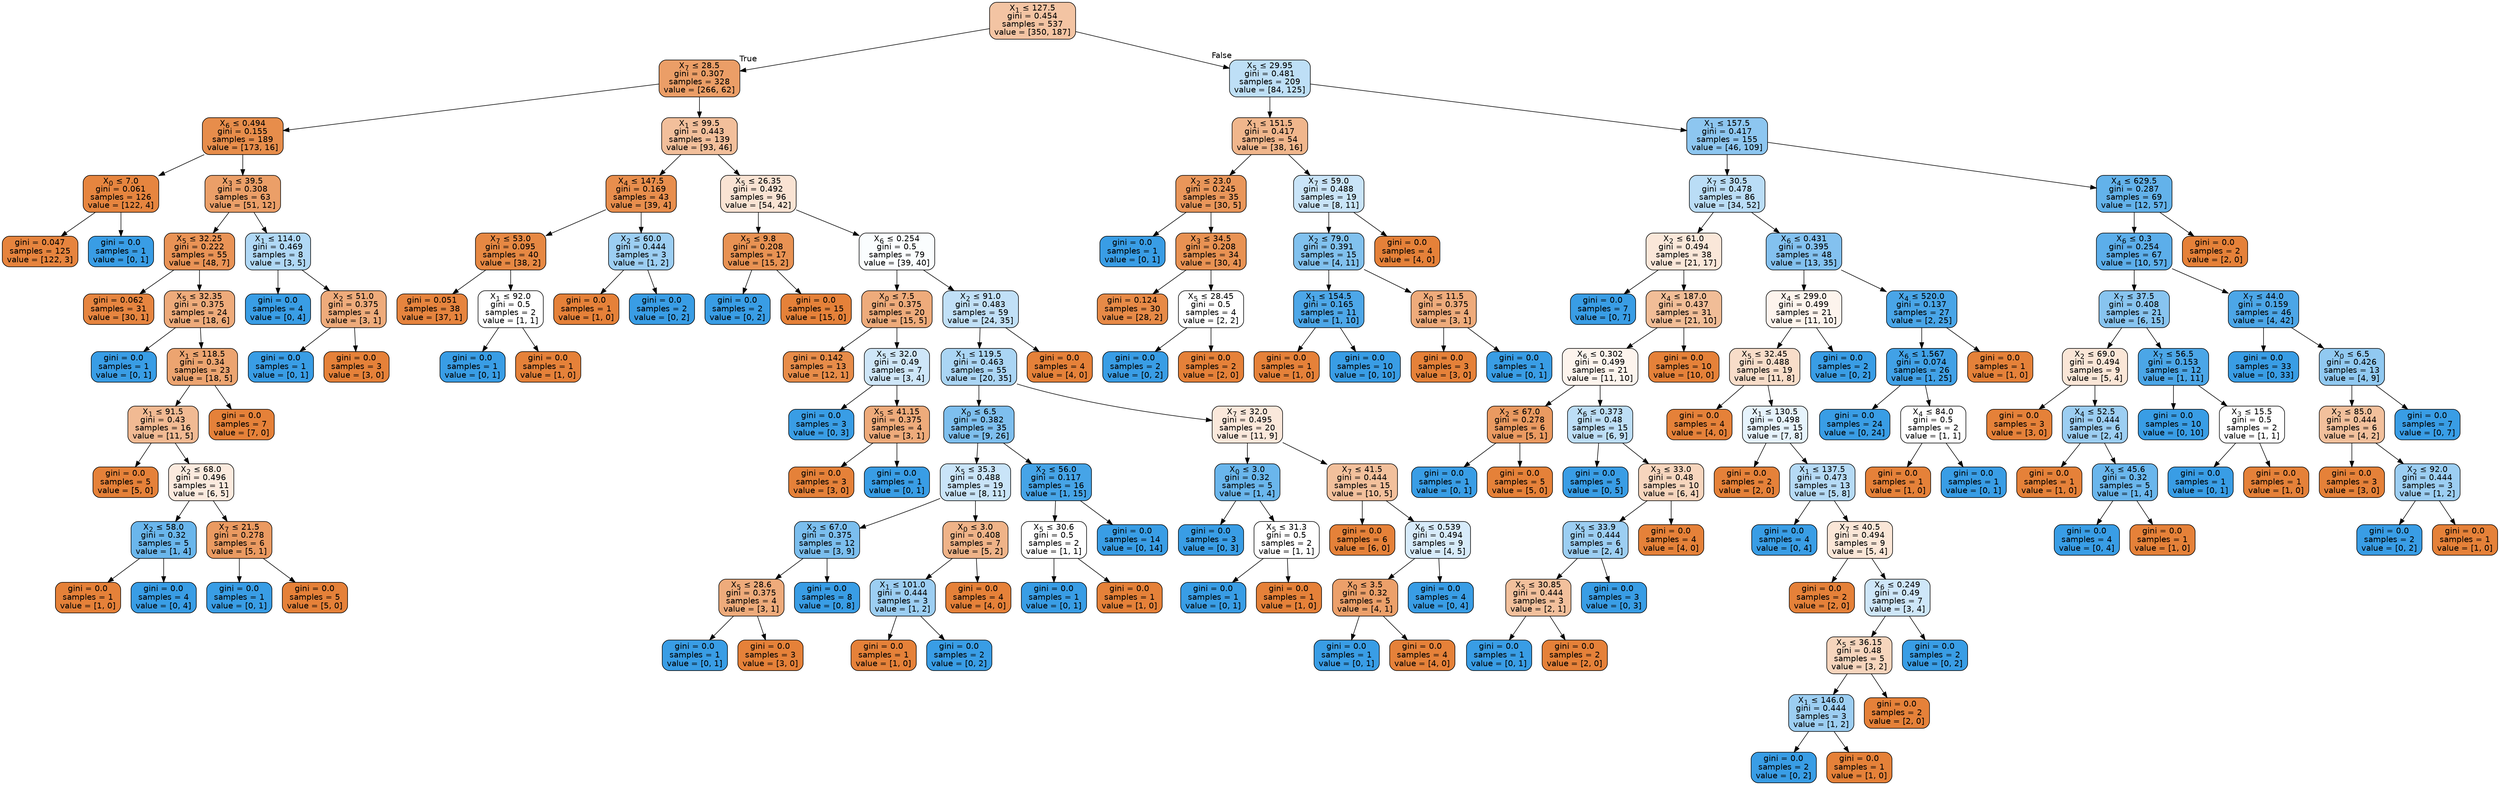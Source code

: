 digraph Tree {
node [shape=box, style="filled, rounded", color="black", fontname=helvetica] ;
edge [fontname=helvetica] ;
0 [label=<X<SUB>1</SUB> &le; 127.5<br/>gini = 0.454<br/>samples = 537<br/>value = [350, 187]>, fillcolor="#f3c4a3"] ;
1 [label=<X<SUB>7</SUB> &le; 28.5<br/>gini = 0.307<br/>samples = 328<br/>value = [266, 62]>, fillcolor="#eb9e67"] ;
0 -> 1 [labeldistance=2.5, labelangle=45, headlabel="True"] ;
2 [label=<X<SUB>6</SUB> &le; 0.494<br/>gini = 0.155<br/>samples = 189<br/>value = [173, 16]>, fillcolor="#e78d4b"] ;
1 -> 2 ;
3 [label=<X<SUB>0</SUB> &le; 7.0<br/>gini = 0.061<br/>samples = 126<br/>value = [122, 4]>, fillcolor="#e6853f"] ;
2 -> 3 ;
4 [label=<gini = 0.047<br/>samples = 125<br/>value = [122, 3]>, fillcolor="#e6843e"] ;
3 -> 4 ;
5 [label=<gini = 0.0<br/>samples = 1<br/>value = [0, 1]>, fillcolor="#399de5"] ;
3 -> 5 ;
6 [label=<X<SUB>3</SUB> &le; 39.5<br/>gini = 0.308<br/>samples = 63<br/>value = [51, 12]>, fillcolor="#eb9f68"] ;
2 -> 6 ;
7 [label=<X<SUB>5</SUB> &le; 32.25<br/>gini = 0.222<br/>samples = 55<br/>value = [48, 7]>, fillcolor="#e99356"] ;
6 -> 7 ;
8 [label=<gini = 0.062<br/>samples = 31<br/>value = [30, 1]>, fillcolor="#e68540"] ;
7 -> 8 ;
9 [label=<X<SUB>5</SUB> &le; 32.35<br/>gini = 0.375<br/>samples = 24<br/>value = [18, 6]>, fillcolor="#eeab7b"] ;
7 -> 9 ;
10 [label=<gini = 0.0<br/>samples = 1<br/>value = [0, 1]>, fillcolor="#399de5"] ;
9 -> 10 ;
11 [label=<X<SUB>1</SUB> &le; 118.5<br/>gini = 0.34<br/>samples = 23<br/>value = [18, 5]>, fillcolor="#eca470"] ;
9 -> 11 ;
12 [label=<X<SUB>1</SUB> &le; 91.5<br/>gini = 0.43<br/>samples = 16<br/>value = [11, 5]>, fillcolor="#f1ba93"] ;
11 -> 12 ;
13 [label=<gini = 0.0<br/>samples = 5<br/>value = [5, 0]>, fillcolor="#e58139"] ;
12 -> 13 ;
14 [label=<X<SUB>2</SUB> &le; 68.0<br/>gini = 0.496<br/>samples = 11<br/>value = [6, 5]>, fillcolor="#fbeade"] ;
12 -> 14 ;
15 [label=<X<SUB>2</SUB> &le; 58.0<br/>gini = 0.32<br/>samples = 5<br/>value = [1, 4]>, fillcolor="#6ab6ec"] ;
14 -> 15 ;
16 [label=<gini = 0.0<br/>samples = 1<br/>value = [1, 0]>, fillcolor="#e58139"] ;
15 -> 16 ;
17 [label=<gini = 0.0<br/>samples = 4<br/>value = [0, 4]>, fillcolor="#399de5"] ;
15 -> 17 ;
18 [label=<X<SUB>7</SUB> &le; 21.5<br/>gini = 0.278<br/>samples = 6<br/>value = [5, 1]>, fillcolor="#ea9a61"] ;
14 -> 18 ;
19 [label=<gini = 0.0<br/>samples = 1<br/>value = [0, 1]>, fillcolor="#399de5"] ;
18 -> 19 ;
20 [label=<gini = 0.0<br/>samples = 5<br/>value = [5, 0]>, fillcolor="#e58139"] ;
18 -> 20 ;
21 [label=<gini = 0.0<br/>samples = 7<br/>value = [7, 0]>, fillcolor="#e58139"] ;
11 -> 21 ;
22 [label=<X<SUB>1</SUB> &le; 114.0<br/>gini = 0.469<br/>samples = 8<br/>value = [3, 5]>, fillcolor="#b0d8f5"] ;
6 -> 22 ;
23 [label=<gini = 0.0<br/>samples = 4<br/>value = [0, 4]>, fillcolor="#399de5"] ;
22 -> 23 ;
24 [label=<X<SUB>2</SUB> &le; 51.0<br/>gini = 0.375<br/>samples = 4<br/>value = [3, 1]>, fillcolor="#eeab7b"] ;
22 -> 24 ;
25 [label=<gini = 0.0<br/>samples = 1<br/>value = [0, 1]>, fillcolor="#399de5"] ;
24 -> 25 ;
26 [label=<gini = 0.0<br/>samples = 3<br/>value = [3, 0]>, fillcolor="#e58139"] ;
24 -> 26 ;
27 [label=<X<SUB>1</SUB> &le; 99.5<br/>gini = 0.443<br/>samples = 139<br/>value = [93, 46]>, fillcolor="#f2bf9b"] ;
1 -> 27 ;
28 [label=<X<SUB>4</SUB> &le; 147.5<br/>gini = 0.169<br/>samples = 43<br/>value = [39, 4]>, fillcolor="#e88e4d"] ;
27 -> 28 ;
29 [label=<X<SUB>7</SUB> &le; 53.0<br/>gini = 0.095<br/>samples = 40<br/>value = [38, 2]>, fillcolor="#e68843"] ;
28 -> 29 ;
30 [label=<gini = 0.051<br/>samples = 38<br/>value = [37, 1]>, fillcolor="#e6843e"] ;
29 -> 30 ;
31 [label=<X<SUB>1</SUB> &le; 92.0<br/>gini = 0.5<br/>samples = 2<br/>value = [1, 1]>, fillcolor="#ffffff"] ;
29 -> 31 ;
32 [label=<gini = 0.0<br/>samples = 1<br/>value = [0, 1]>, fillcolor="#399de5"] ;
31 -> 32 ;
33 [label=<gini = 0.0<br/>samples = 1<br/>value = [1, 0]>, fillcolor="#e58139"] ;
31 -> 33 ;
34 [label=<X<SUB>2</SUB> &le; 60.0<br/>gini = 0.444<br/>samples = 3<br/>value = [1, 2]>, fillcolor="#9ccef2"] ;
28 -> 34 ;
35 [label=<gini = 0.0<br/>samples = 1<br/>value = [1, 0]>, fillcolor="#e58139"] ;
34 -> 35 ;
36 [label=<gini = 0.0<br/>samples = 2<br/>value = [0, 2]>, fillcolor="#399de5"] ;
34 -> 36 ;
37 [label=<X<SUB>5</SUB> &le; 26.35<br/>gini = 0.492<br/>samples = 96<br/>value = [54, 42]>, fillcolor="#f9e3d3"] ;
27 -> 37 ;
38 [label=<X<SUB>5</SUB> &le; 9.8<br/>gini = 0.208<br/>samples = 17<br/>value = [15, 2]>, fillcolor="#e89253"] ;
37 -> 38 ;
39 [label=<gini = 0.0<br/>samples = 2<br/>value = [0, 2]>, fillcolor="#399de5"] ;
38 -> 39 ;
40 [label=<gini = 0.0<br/>samples = 15<br/>value = [15, 0]>, fillcolor="#e58139"] ;
38 -> 40 ;
41 [label=<X<SUB>6</SUB> &le; 0.254<br/>gini = 0.5<br/>samples = 79<br/>value = [39, 40]>, fillcolor="#fafdfe"] ;
37 -> 41 ;
42 [label=<X<SUB>0</SUB> &le; 7.5<br/>gini = 0.375<br/>samples = 20<br/>value = [15, 5]>, fillcolor="#eeab7b"] ;
41 -> 42 ;
43 [label=<gini = 0.142<br/>samples = 13<br/>value = [12, 1]>, fillcolor="#e78c49"] ;
42 -> 43 ;
44 [label=<X<SUB>5</SUB> &le; 32.0<br/>gini = 0.49<br/>samples = 7<br/>value = [3, 4]>, fillcolor="#cee6f8"] ;
42 -> 44 ;
45 [label=<gini = 0.0<br/>samples = 3<br/>value = [0, 3]>, fillcolor="#399de5"] ;
44 -> 45 ;
46 [label=<X<SUB>5</SUB> &le; 41.15<br/>gini = 0.375<br/>samples = 4<br/>value = [3, 1]>, fillcolor="#eeab7b"] ;
44 -> 46 ;
47 [label=<gini = 0.0<br/>samples = 3<br/>value = [3, 0]>, fillcolor="#e58139"] ;
46 -> 47 ;
48 [label=<gini = 0.0<br/>samples = 1<br/>value = [0, 1]>, fillcolor="#399de5"] ;
46 -> 48 ;
49 [label=<X<SUB>2</SUB> &le; 91.0<br/>gini = 0.483<br/>samples = 59<br/>value = [24, 35]>, fillcolor="#c1e0f7"] ;
41 -> 49 ;
50 [label=<X<SUB>1</SUB> &le; 119.5<br/>gini = 0.463<br/>samples = 55<br/>value = [20, 35]>, fillcolor="#aad5f4"] ;
49 -> 50 ;
51 [label=<X<SUB>0</SUB> &le; 6.5<br/>gini = 0.382<br/>samples = 35<br/>value = [9, 26]>, fillcolor="#7ebfee"] ;
50 -> 51 ;
52 [label=<X<SUB>5</SUB> &le; 35.3<br/>gini = 0.488<br/>samples = 19<br/>value = [8, 11]>, fillcolor="#c9e4f8"] ;
51 -> 52 ;
53 [label=<X<SUB>2</SUB> &le; 67.0<br/>gini = 0.375<br/>samples = 12<br/>value = [3, 9]>, fillcolor="#7bbeee"] ;
52 -> 53 ;
54 [label=<X<SUB>5</SUB> &le; 28.6<br/>gini = 0.375<br/>samples = 4<br/>value = [3, 1]>, fillcolor="#eeab7b"] ;
53 -> 54 ;
55 [label=<gini = 0.0<br/>samples = 1<br/>value = [0, 1]>, fillcolor="#399de5"] ;
54 -> 55 ;
56 [label=<gini = 0.0<br/>samples = 3<br/>value = [3, 0]>, fillcolor="#e58139"] ;
54 -> 56 ;
57 [label=<gini = 0.0<br/>samples = 8<br/>value = [0, 8]>, fillcolor="#399de5"] ;
53 -> 57 ;
58 [label=<X<SUB>0</SUB> &le; 3.0<br/>gini = 0.408<br/>samples = 7<br/>value = [5, 2]>, fillcolor="#efb388"] ;
52 -> 58 ;
59 [label=<X<SUB>1</SUB> &le; 101.0<br/>gini = 0.444<br/>samples = 3<br/>value = [1, 2]>, fillcolor="#9ccef2"] ;
58 -> 59 ;
60 [label=<gini = 0.0<br/>samples = 1<br/>value = [1, 0]>, fillcolor="#e58139"] ;
59 -> 60 ;
61 [label=<gini = 0.0<br/>samples = 2<br/>value = [0, 2]>, fillcolor="#399de5"] ;
59 -> 61 ;
62 [label=<gini = 0.0<br/>samples = 4<br/>value = [4, 0]>, fillcolor="#e58139"] ;
58 -> 62 ;
63 [label=<X<SUB>2</SUB> &le; 56.0<br/>gini = 0.117<br/>samples = 16<br/>value = [1, 15]>, fillcolor="#46a4e7"] ;
51 -> 63 ;
64 [label=<X<SUB>5</SUB> &le; 30.6<br/>gini = 0.5<br/>samples = 2<br/>value = [1, 1]>, fillcolor="#ffffff"] ;
63 -> 64 ;
65 [label=<gini = 0.0<br/>samples = 1<br/>value = [0, 1]>, fillcolor="#399de5"] ;
64 -> 65 ;
66 [label=<gini = 0.0<br/>samples = 1<br/>value = [1, 0]>, fillcolor="#e58139"] ;
64 -> 66 ;
67 [label=<gini = 0.0<br/>samples = 14<br/>value = [0, 14]>, fillcolor="#399de5"] ;
63 -> 67 ;
68 [label=<X<SUB>7</SUB> &le; 32.0<br/>gini = 0.495<br/>samples = 20<br/>value = [11, 9]>, fillcolor="#fae8db"] ;
50 -> 68 ;
69 [label=<X<SUB>0</SUB> &le; 3.0<br/>gini = 0.32<br/>samples = 5<br/>value = [1, 4]>, fillcolor="#6ab6ec"] ;
68 -> 69 ;
70 [label=<gini = 0.0<br/>samples = 3<br/>value = [0, 3]>, fillcolor="#399de5"] ;
69 -> 70 ;
71 [label=<X<SUB>5</SUB> &le; 31.3<br/>gini = 0.5<br/>samples = 2<br/>value = [1, 1]>, fillcolor="#ffffff"] ;
69 -> 71 ;
72 [label=<gini = 0.0<br/>samples = 1<br/>value = [0, 1]>, fillcolor="#399de5"] ;
71 -> 72 ;
73 [label=<gini = 0.0<br/>samples = 1<br/>value = [1, 0]>, fillcolor="#e58139"] ;
71 -> 73 ;
74 [label=<X<SUB>7</SUB> &le; 41.5<br/>gini = 0.444<br/>samples = 15<br/>value = [10, 5]>, fillcolor="#f2c09c"] ;
68 -> 74 ;
75 [label=<gini = 0.0<br/>samples = 6<br/>value = [6, 0]>, fillcolor="#e58139"] ;
74 -> 75 ;
76 [label=<X<SUB>6</SUB> &le; 0.539<br/>gini = 0.494<br/>samples = 9<br/>value = [4, 5]>, fillcolor="#d7ebfa"] ;
74 -> 76 ;
77 [label=<X<SUB>0</SUB> &le; 3.5<br/>gini = 0.32<br/>samples = 5<br/>value = [4, 1]>, fillcolor="#eca06a"] ;
76 -> 77 ;
78 [label=<gini = 0.0<br/>samples = 1<br/>value = [0, 1]>, fillcolor="#399de5"] ;
77 -> 78 ;
79 [label=<gini = 0.0<br/>samples = 4<br/>value = [4, 0]>, fillcolor="#e58139"] ;
77 -> 79 ;
80 [label=<gini = 0.0<br/>samples = 4<br/>value = [0, 4]>, fillcolor="#399de5"] ;
76 -> 80 ;
81 [label=<gini = 0.0<br/>samples = 4<br/>value = [4, 0]>, fillcolor="#e58139"] ;
49 -> 81 ;
82 [label=<X<SUB>5</SUB> &le; 29.95<br/>gini = 0.481<br/>samples = 209<br/>value = [84, 125]>, fillcolor="#bedff6"] ;
0 -> 82 [labeldistance=2.5, labelangle=-45, headlabel="False"] ;
83 [label=<X<SUB>1</SUB> &le; 151.5<br/>gini = 0.417<br/>samples = 54<br/>value = [38, 16]>, fillcolor="#f0b68c"] ;
82 -> 83 ;
84 [label=<X<SUB>2</SUB> &le; 23.0<br/>gini = 0.245<br/>samples = 35<br/>value = [30, 5]>, fillcolor="#e9965a"] ;
83 -> 84 ;
85 [label=<gini = 0.0<br/>samples = 1<br/>value = [0, 1]>, fillcolor="#399de5"] ;
84 -> 85 ;
86 [label=<X<SUB>3</SUB> &le; 34.5<br/>gini = 0.208<br/>samples = 34<br/>value = [30, 4]>, fillcolor="#e89253"] ;
84 -> 86 ;
87 [label=<gini = 0.124<br/>samples = 30<br/>value = [28, 2]>, fillcolor="#e78a47"] ;
86 -> 87 ;
88 [label=<X<SUB>5</SUB> &le; 28.45<br/>gini = 0.5<br/>samples = 4<br/>value = [2, 2]>, fillcolor="#ffffff"] ;
86 -> 88 ;
89 [label=<gini = 0.0<br/>samples = 2<br/>value = [0, 2]>, fillcolor="#399de5"] ;
88 -> 89 ;
90 [label=<gini = 0.0<br/>samples = 2<br/>value = [2, 0]>, fillcolor="#e58139"] ;
88 -> 90 ;
91 [label=<X<SUB>7</SUB> &le; 59.0<br/>gini = 0.488<br/>samples = 19<br/>value = [8, 11]>, fillcolor="#c9e4f8"] ;
83 -> 91 ;
92 [label=<X<SUB>2</SUB> &le; 79.0<br/>gini = 0.391<br/>samples = 15<br/>value = [4, 11]>, fillcolor="#81c1ee"] ;
91 -> 92 ;
93 [label=<X<SUB>1</SUB> &le; 154.5<br/>gini = 0.165<br/>samples = 11<br/>value = [1, 10]>, fillcolor="#4da7e8"] ;
92 -> 93 ;
94 [label=<gini = 0.0<br/>samples = 1<br/>value = [1, 0]>, fillcolor="#e58139"] ;
93 -> 94 ;
95 [label=<gini = 0.0<br/>samples = 10<br/>value = [0, 10]>, fillcolor="#399de5"] ;
93 -> 95 ;
96 [label=<X<SUB>0</SUB> &le; 11.5<br/>gini = 0.375<br/>samples = 4<br/>value = [3, 1]>, fillcolor="#eeab7b"] ;
92 -> 96 ;
97 [label=<gini = 0.0<br/>samples = 3<br/>value = [3, 0]>, fillcolor="#e58139"] ;
96 -> 97 ;
98 [label=<gini = 0.0<br/>samples = 1<br/>value = [0, 1]>, fillcolor="#399de5"] ;
96 -> 98 ;
99 [label=<gini = 0.0<br/>samples = 4<br/>value = [4, 0]>, fillcolor="#e58139"] ;
91 -> 99 ;
100 [label=<X<SUB>1</SUB> &le; 157.5<br/>gini = 0.417<br/>samples = 155<br/>value = [46, 109]>, fillcolor="#8dc6f0"] ;
82 -> 100 ;
101 [label=<X<SUB>7</SUB> &le; 30.5<br/>gini = 0.478<br/>samples = 86<br/>value = [34, 52]>, fillcolor="#baddf6"] ;
100 -> 101 ;
102 [label=<X<SUB>2</SUB> &le; 61.0<br/>gini = 0.494<br/>samples = 38<br/>value = [21, 17]>, fillcolor="#fae7d9"] ;
101 -> 102 ;
103 [label=<gini = 0.0<br/>samples = 7<br/>value = [0, 7]>, fillcolor="#399de5"] ;
102 -> 103 ;
104 [label=<X<SUB>4</SUB> &le; 187.0<br/>gini = 0.437<br/>samples = 31<br/>value = [21, 10]>, fillcolor="#f1bd97"] ;
102 -> 104 ;
105 [label=<X<SUB>6</SUB> &le; 0.302<br/>gini = 0.499<br/>samples = 21<br/>value = [11, 10]>, fillcolor="#fdf4ed"] ;
104 -> 105 ;
106 [label=<X<SUB>2</SUB> &le; 67.0<br/>gini = 0.278<br/>samples = 6<br/>value = [5, 1]>, fillcolor="#ea9a61"] ;
105 -> 106 ;
107 [label=<gini = 0.0<br/>samples = 1<br/>value = [0, 1]>, fillcolor="#399de5"] ;
106 -> 107 ;
108 [label=<gini = 0.0<br/>samples = 5<br/>value = [5, 0]>, fillcolor="#e58139"] ;
106 -> 108 ;
109 [label=<X<SUB>6</SUB> &le; 0.373<br/>gini = 0.48<br/>samples = 15<br/>value = [6, 9]>, fillcolor="#bddef6"] ;
105 -> 109 ;
110 [label=<gini = 0.0<br/>samples = 5<br/>value = [0, 5]>, fillcolor="#399de5"] ;
109 -> 110 ;
111 [label=<X<SUB>3</SUB> &le; 33.0<br/>gini = 0.48<br/>samples = 10<br/>value = [6, 4]>, fillcolor="#f6d5bd"] ;
109 -> 111 ;
112 [label=<X<SUB>5</SUB> &le; 33.9<br/>gini = 0.444<br/>samples = 6<br/>value = [2, 4]>, fillcolor="#9ccef2"] ;
111 -> 112 ;
113 [label=<X<SUB>5</SUB> &le; 30.85<br/>gini = 0.444<br/>samples = 3<br/>value = [2, 1]>, fillcolor="#f2c09c"] ;
112 -> 113 ;
114 [label=<gini = 0.0<br/>samples = 1<br/>value = [0, 1]>, fillcolor="#399de5"] ;
113 -> 114 ;
115 [label=<gini = 0.0<br/>samples = 2<br/>value = [2, 0]>, fillcolor="#e58139"] ;
113 -> 115 ;
116 [label=<gini = 0.0<br/>samples = 3<br/>value = [0, 3]>, fillcolor="#399de5"] ;
112 -> 116 ;
117 [label=<gini = 0.0<br/>samples = 4<br/>value = [4, 0]>, fillcolor="#e58139"] ;
111 -> 117 ;
118 [label=<gini = 0.0<br/>samples = 10<br/>value = [10, 0]>, fillcolor="#e58139"] ;
104 -> 118 ;
119 [label=<X<SUB>6</SUB> &le; 0.431<br/>gini = 0.395<br/>samples = 48<br/>value = [13, 35]>, fillcolor="#83c1ef"] ;
101 -> 119 ;
120 [label=<X<SUB>4</SUB> &le; 299.0<br/>gini = 0.499<br/>samples = 21<br/>value = [11, 10]>, fillcolor="#fdf4ed"] ;
119 -> 120 ;
121 [label=<X<SUB>5</SUB> &le; 32.45<br/>gini = 0.488<br/>samples = 19<br/>value = [11, 8]>, fillcolor="#f8ddc9"] ;
120 -> 121 ;
122 [label=<gini = 0.0<br/>samples = 4<br/>value = [4, 0]>, fillcolor="#e58139"] ;
121 -> 122 ;
123 [label=<X<SUB>1</SUB> &le; 130.5<br/>gini = 0.498<br/>samples = 15<br/>value = [7, 8]>, fillcolor="#e6f3fc"] ;
121 -> 123 ;
124 [label=<gini = 0.0<br/>samples = 2<br/>value = [2, 0]>, fillcolor="#e58139"] ;
123 -> 124 ;
125 [label=<X<SUB>1</SUB> &le; 137.5<br/>gini = 0.473<br/>samples = 13<br/>value = [5, 8]>, fillcolor="#b5daf5"] ;
123 -> 125 ;
126 [label=<gini = 0.0<br/>samples = 4<br/>value = [0, 4]>, fillcolor="#399de5"] ;
125 -> 126 ;
127 [label=<X<SUB>7</SUB> &le; 40.5<br/>gini = 0.494<br/>samples = 9<br/>value = [5, 4]>, fillcolor="#fae6d7"] ;
125 -> 127 ;
128 [label=<gini = 0.0<br/>samples = 2<br/>value = [2, 0]>, fillcolor="#e58139"] ;
127 -> 128 ;
129 [label=<X<SUB>6</SUB> &le; 0.249<br/>gini = 0.49<br/>samples = 7<br/>value = [3, 4]>, fillcolor="#cee6f8"] ;
127 -> 129 ;
130 [label=<X<SUB>5</SUB> &le; 36.15<br/>gini = 0.48<br/>samples = 5<br/>value = [3, 2]>, fillcolor="#f6d5bd"] ;
129 -> 130 ;
131 [label=<X<SUB>1</SUB> &le; 146.0<br/>gini = 0.444<br/>samples = 3<br/>value = [1, 2]>, fillcolor="#9ccef2"] ;
130 -> 131 ;
132 [label=<gini = 0.0<br/>samples = 2<br/>value = [0, 2]>, fillcolor="#399de5"] ;
131 -> 132 ;
133 [label=<gini = 0.0<br/>samples = 1<br/>value = [1, 0]>, fillcolor="#e58139"] ;
131 -> 133 ;
134 [label=<gini = 0.0<br/>samples = 2<br/>value = [2, 0]>, fillcolor="#e58139"] ;
130 -> 134 ;
135 [label=<gini = 0.0<br/>samples = 2<br/>value = [0, 2]>, fillcolor="#399de5"] ;
129 -> 135 ;
136 [label=<gini = 0.0<br/>samples = 2<br/>value = [0, 2]>, fillcolor="#399de5"] ;
120 -> 136 ;
137 [label=<X<SUB>4</SUB> &le; 520.0<br/>gini = 0.137<br/>samples = 27<br/>value = [2, 25]>, fillcolor="#49a5e7"] ;
119 -> 137 ;
138 [label=<X<SUB>6</SUB> &le; 1.567<br/>gini = 0.074<br/>samples = 26<br/>value = [1, 25]>, fillcolor="#41a1e6"] ;
137 -> 138 ;
139 [label=<gini = 0.0<br/>samples = 24<br/>value = [0, 24]>, fillcolor="#399de5"] ;
138 -> 139 ;
140 [label=<X<SUB>4</SUB> &le; 84.0<br/>gini = 0.5<br/>samples = 2<br/>value = [1, 1]>, fillcolor="#ffffff"] ;
138 -> 140 ;
141 [label=<gini = 0.0<br/>samples = 1<br/>value = [1, 0]>, fillcolor="#e58139"] ;
140 -> 141 ;
142 [label=<gini = 0.0<br/>samples = 1<br/>value = [0, 1]>, fillcolor="#399de5"] ;
140 -> 142 ;
143 [label=<gini = 0.0<br/>samples = 1<br/>value = [1, 0]>, fillcolor="#e58139"] ;
137 -> 143 ;
144 [label=<X<SUB>4</SUB> &le; 629.5<br/>gini = 0.287<br/>samples = 69<br/>value = [12, 57]>, fillcolor="#63b2ea"] ;
100 -> 144 ;
145 [label=<X<SUB>6</SUB> &le; 0.3<br/>gini = 0.254<br/>samples = 67<br/>value = [10, 57]>, fillcolor="#5caeea"] ;
144 -> 145 ;
146 [label=<X<SUB>7</SUB> &le; 37.5<br/>gini = 0.408<br/>samples = 21<br/>value = [6, 15]>, fillcolor="#88c4ef"] ;
145 -> 146 ;
147 [label=<X<SUB>2</SUB> &le; 69.0<br/>gini = 0.494<br/>samples = 9<br/>value = [5, 4]>, fillcolor="#fae6d7"] ;
146 -> 147 ;
148 [label=<gini = 0.0<br/>samples = 3<br/>value = [3, 0]>, fillcolor="#e58139"] ;
147 -> 148 ;
149 [label=<X<SUB>4</SUB> &le; 52.5<br/>gini = 0.444<br/>samples = 6<br/>value = [2, 4]>, fillcolor="#9ccef2"] ;
147 -> 149 ;
150 [label=<gini = 0.0<br/>samples = 1<br/>value = [1, 0]>, fillcolor="#e58139"] ;
149 -> 150 ;
151 [label=<X<SUB>5</SUB> &le; 45.6<br/>gini = 0.32<br/>samples = 5<br/>value = [1, 4]>, fillcolor="#6ab6ec"] ;
149 -> 151 ;
152 [label=<gini = 0.0<br/>samples = 4<br/>value = [0, 4]>, fillcolor="#399de5"] ;
151 -> 152 ;
153 [label=<gini = 0.0<br/>samples = 1<br/>value = [1, 0]>, fillcolor="#e58139"] ;
151 -> 153 ;
154 [label=<X<SUB>7</SUB> &le; 56.5<br/>gini = 0.153<br/>samples = 12<br/>value = [1, 11]>, fillcolor="#4ba6e7"] ;
146 -> 154 ;
155 [label=<gini = 0.0<br/>samples = 10<br/>value = [0, 10]>, fillcolor="#399de5"] ;
154 -> 155 ;
156 [label=<X<SUB>3</SUB> &le; 15.5<br/>gini = 0.5<br/>samples = 2<br/>value = [1, 1]>, fillcolor="#ffffff"] ;
154 -> 156 ;
157 [label=<gini = 0.0<br/>samples = 1<br/>value = [0, 1]>, fillcolor="#399de5"] ;
156 -> 157 ;
158 [label=<gini = 0.0<br/>samples = 1<br/>value = [1, 0]>, fillcolor="#e58139"] ;
156 -> 158 ;
159 [label=<X<SUB>7</SUB> &le; 44.0<br/>gini = 0.159<br/>samples = 46<br/>value = [4, 42]>, fillcolor="#4ca6e7"] ;
145 -> 159 ;
160 [label=<gini = 0.0<br/>samples = 33<br/>value = [0, 33]>, fillcolor="#399de5"] ;
159 -> 160 ;
161 [label=<X<SUB>0</SUB> &le; 6.5<br/>gini = 0.426<br/>samples = 13<br/>value = [4, 9]>, fillcolor="#91c9f1"] ;
159 -> 161 ;
162 [label=<X<SUB>2</SUB> &le; 85.0<br/>gini = 0.444<br/>samples = 6<br/>value = [4, 2]>, fillcolor="#f2c09c"] ;
161 -> 162 ;
163 [label=<gini = 0.0<br/>samples = 3<br/>value = [3, 0]>, fillcolor="#e58139"] ;
162 -> 163 ;
164 [label=<X<SUB>2</SUB> &le; 92.0<br/>gini = 0.444<br/>samples = 3<br/>value = [1, 2]>, fillcolor="#9ccef2"] ;
162 -> 164 ;
165 [label=<gini = 0.0<br/>samples = 2<br/>value = [0, 2]>, fillcolor="#399de5"] ;
164 -> 165 ;
166 [label=<gini = 0.0<br/>samples = 1<br/>value = [1, 0]>, fillcolor="#e58139"] ;
164 -> 166 ;
167 [label=<gini = 0.0<br/>samples = 7<br/>value = [0, 7]>, fillcolor="#399de5"] ;
161 -> 167 ;
168 [label=<gini = 0.0<br/>samples = 2<br/>value = [2, 0]>, fillcolor="#e58139"] ;
144 -> 168 ;
}
